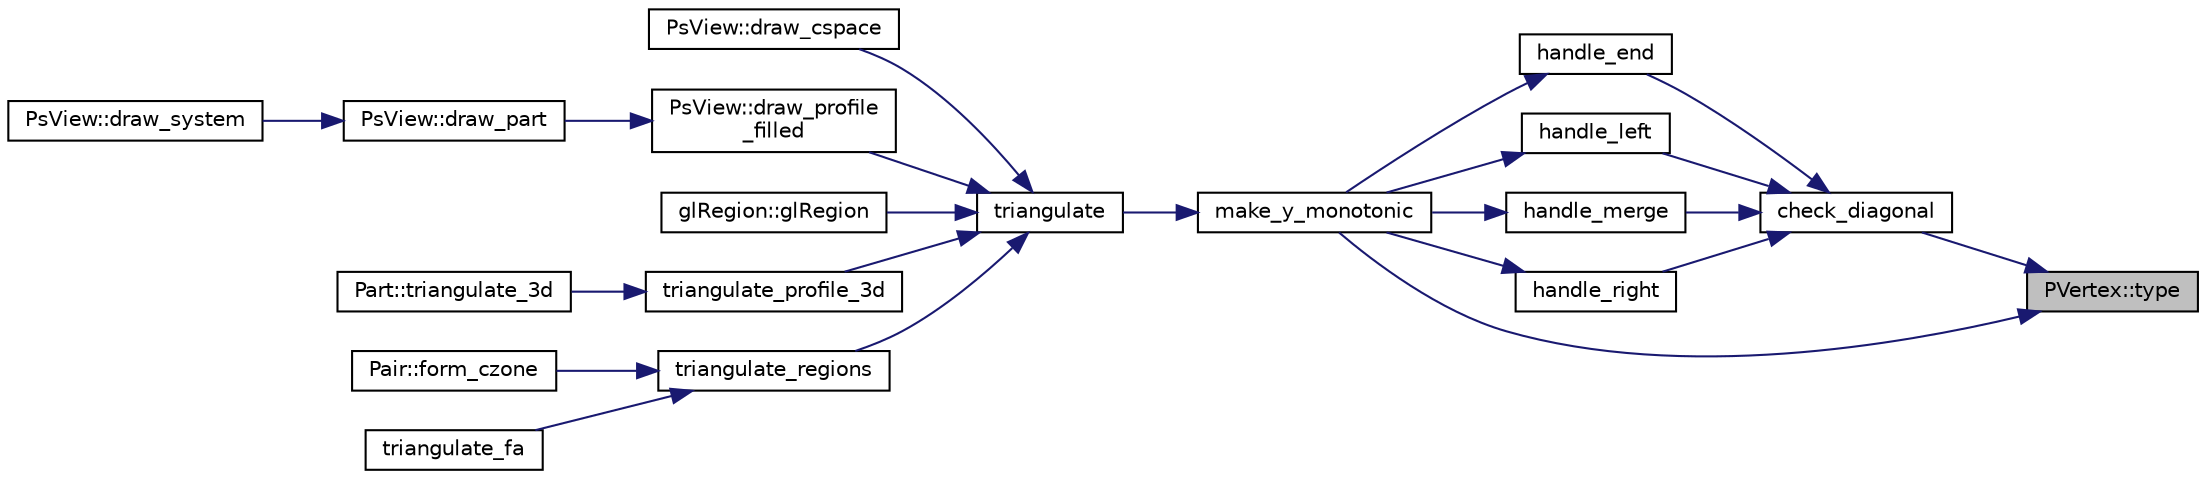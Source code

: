 digraph "PVertex::type"
{
 // LATEX_PDF_SIZE
  edge [fontname="Helvetica",fontsize="10",labelfontname="Helvetica",labelfontsize="10"];
  node [fontname="Helvetica",fontsize="10",shape=record];
  rankdir="RL";
  Node1 [label="PVertex::type",height=0.2,width=0.4,color="black", fillcolor="grey75", style="filled", fontcolor="black",tooltip=" "];
  Node1 -> Node2 [dir="back",color="midnightblue",fontsize="10",style="solid",fontname="Helvetica"];
  Node2 [label="check_diagonal",height=0.2,width=0.4,color="black", fillcolor="white", style="filled",URL="$d6/d83/mtriangulate_8_c.html#a2f65d7c276ad04c7aac240e8f2231634",tooltip=" "];
  Node2 -> Node3 [dir="back",color="midnightblue",fontsize="10",style="solid",fontname="Helvetica"];
  Node3 [label="handle_end",height=0.2,width=0.4,color="black", fillcolor="white", style="filled",URL="$d6/d83/mtriangulate_8_c.html#a4f143533e5ca084d36c4c5b7b7eefb7a",tooltip=" "];
  Node3 -> Node4 [dir="back",color="midnightblue",fontsize="10",style="solid",fontname="Helvetica"];
  Node4 [label="make_y_monotonic",height=0.2,width=0.4,color="black", fillcolor="white", style="filled",URL="$d6/d83/mtriangulate_8_c.html#a9cd0e7bd682f60555404bb68a58613d2",tooltip=" "];
  Node4 -> Node5 [dir="back",color="midnightblue",fontsize="10",style="solid",fontname="Helvetica"];
  Node5 [label="triangulate",height=0.2,width=0.4,color="black", fillcolor="white", style="filled",URL="$d6/d83/mtriangulate_8_c.html#a1cccac85eafe48b037e31e8a41501b1f",tooltip=" "];
  Node5 -> Node6 [dir="back",color="midnightblue",fontsize="10",style="solid",fontname="Helvetica"];
  Node6 [label="PsView::draw_cspace",height=0.2,width=0.4,color="black", fillcolor="white", style="filled",URL="$d4/db7/class_ps_view.html#a621785387236f306cefb7ebfe97cc2fc",tooltip=" "];
  Node5 -> Node7 [dir="back",color="midnightblue",fontsize="10",style="solid",fontname="Helvetica"];
  Node7 [label="PsView::draw_profile\l_filled",height=0.2,width=0.4,color="black", fillcolor="white", style="filled",URL="$d4/db7/class_ps_view.html#aa565880fe78eba8da786f60b7b91a061",tooltip=" "];
  Node7 -> Node8 [dir="back",color="midnightblue",fontsize="10",style="solid",fontname="Helvetica"];
  Node8 [label="PsView::draw_part",height=0.2,width=0.4,color="black", fillcolor="white", style="filled",URL="$d4/db7/class_ps_view.html#af61f2238da4909314b22054e87317513",tooltip=" "];
  Node8 -> Node9 [dir="back",color="midnightblue",fontsize="10",style="solid",fontname="Helvetica"];
  Node9 [label="PsView::draw_system",height=0.2,width=0.4,color="black", fillcolor="white", style="filled",URL="$d4/db7/class_ps_view.html#a8354fa56e4a241f2a8f0264b64b64a60",tooltip=" "];
  Node5 -> Node10 [dir="back",color="midnightblue",fontsize="10",style="solid",fontname="Helvetica"];
  Node10 [label="glRegion::glRegion",height=0.2,width=0.4,color="black", fillcolor="white", style="filled",URL="$d1/dd0/classgl_region.html#ad2b2717dea94b5274f547634fc38cf91",tooltip=" "];
  Node5 -> Node11 [dir="back",color="midnightblue",fontsize="10",style="solid",fontname="Helvetica"];
  Node11 [label="triangulate_profile_3d",height=0.2,width=0.4,color="black", fillcolor="white", style="filled",URL="$d7/d5f/system_8_c.html#a78b317ac9df0756b175b6bbc7931c888",tooltip=" "];
  Node11 -> Node12 [dir="back",color="midnightblue",fontsize="10",style="solid",fontname="Helvetica"];
  Node12 [label="Part::triangulate_3d",height=0.2,width=0.4,color="black", fillcolor="white", style="filled",URL="$db/d16/class_part.html#ad09fc183848b2fd66b1d2e02cdea08c2",tooltip=" "];
  Node5 -> Node13 [dir="back",color="midnightblue",fontsize="10",style="solid",fontname="Helvetica"];
  Node13 [label="triangulate_regions",height=0.2,width=0.4,color="black", fillcolor="white", style="filled",URL="$d7/d5f/system_8_c.html#ad897483edb41f33a206e531e232ab46e",tooltip=" "];
  Node13 -> Node14 [dir="back",color="midnightblue",fontsize="10",style="solid",fontname="Helvetica"];
  Node14 [label="Pair::form_czone",height=0.2,width=0.4,color="black", fillcolor="white", style="filled",URL="$d2/d49/class_pair.html#ac6b9ee78ab752f31b84380f43fcc2d09",tooltip=" "];
  Node13 -> Node15 [dir="back",color="midnightblue",fontsize="10",style="solid",fontname="Helvetica"];
  Node15 [label="triangulate_fa",height=0.2,width=0.4,color="black", fillcolor="white", style="filled",URL="$d7/d5f/system_8_c.html#acd7f2d5bae088bcd36199a667b870764",tooltip=" "];
  Node2 -> Node16 [dir="back",color="midnightblue",fontsize="10",style="solid",fontname="Helvetica"];
  Node16 [label="handle_left",height=0.2,width=0.4,color="black", fillcolor="white", style="filled",URL="$d6/d83/mtriangulate_8_c.html#a25cb1df4bd5d1874558fef9eafcd137e",tooltip=" "];
  Node16 -> Node4 [dir="back",color="midnightblue",fontsize="10",style="solid",fontname="Helvetica"];
  Node2 -> Node17 [dir="back",color="midnightblue",fontsize="10",style="solid",fontname="Helvetica"];
  Node17 [label="handle_merge",height=0.2,width=0.4,color="black", fillcolor="white", style="filled",URL="$d6/d83/mtriangulate_8_c.html#a90f955559475d5c14c2eb869ba16c78a",tooltip=" "];
  Node17 -> Node4 [dir="back",color="midnightblue",fontsize="10",style="solid",fontname="Helvetica"];
  Node2 -> Node18 [dir="back",color="midnightblue",fontsize="10",style="solid",fontname="Helvetica"];
  Node18 [label="handle_right",height=0.2,width=0.4,color="black", fillcolor="white", style="filled",URL="$d6/d83/mtriangulate_8_c.html#a7ffd3f88f77380b3528040b1d0b11ffc",tooltip=" "];
  Node18 -> Node4 [dir="back",color="midnightblue",fontsize="10",style="solid",fontname="Helvetica"];
  Node1 -> Node4 [dir="back",color="midnightblue",fontsize="10",style="solid",fontname="Helvetica"];
}
